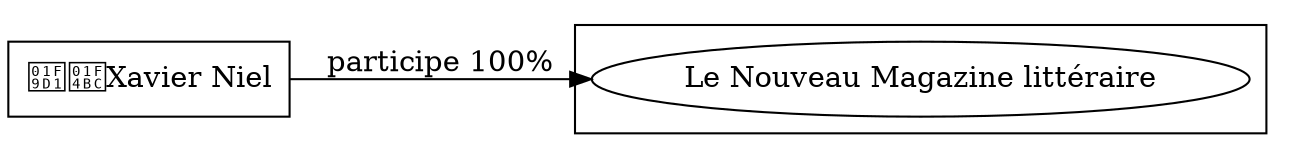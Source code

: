 digraph {
  rankdir=LR;
  subgraph roots {
    
      "xavier-niel-10"[label="🧑‍💼Xavier Niel" shape=box]
    
  }

  

  subgraph clusterLeaves {
    
      "le-nouveau-magazine-litteraire-322"[label="Le Nouveau Magazine littéraire"]
    
  }

  
    "xavier-niel-10" -> "le-nouveau-magazine-litteraire-322" [
      label="participe 100%"
    ]
  
}
